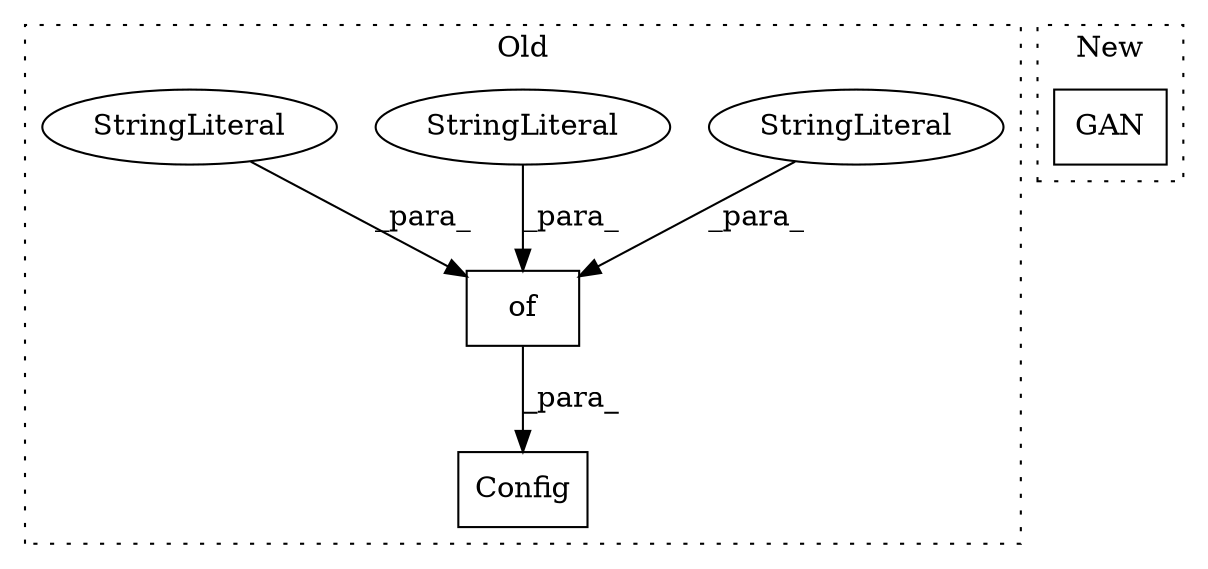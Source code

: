 digraph G {
subgraph cluster0 {
1 [label="Config" a="32" s="493,563" l="7,1" shape="box"];
3 [label="of" a="32" s="297,379" l="3,1" shape="box"];
4 [label="StringLiteral" a="45" s="300" l="12" shape="ellipse"];
5 [label="StringLiteral" a="45" s="316" l="10" shape="ellipse"];
6 [label="StringLiteral" a="45" s="355" l="20" shape="ellipse"];
label = "Old";
style="dotted";
}
subgraph cluster1 {
2 [label="GAN" a="32" s="522,531" l="4,1" shape="box"];
label = "New";
style="dotted";
}
3 -> 1 [label="_para_"];
4 -> 3 [label="_para_"];
5 -> 3 [label="_para_"];
6 -> 3 [label="_para_"];
}
